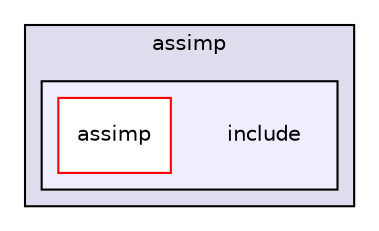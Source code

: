 digraph "ext/assimp/include" {
  compound=true
  node [ fontsize="10", fontname="Helvetica"];
  edge [ labelfontsize="10", labelfontname="Helvetica"];
  subgraph clusterdir_220aa4627e023837c675bacb00e775d6 {
    graph [ bgcolor="#ddddee", pencolor="black", label="assimp" fontname="Helvetica", fontsize="10", URL="dir_220aa4627e023837c675bacb00e775d6.html"]
  subgraph clusterdir_9eb2a12bc870c1059dcb3f24c849e643 {
    graph [ bgcolor="#eeeeff", pencolor="black", label="" URL="dir_9eb2a12bc870c1059dcb3f24c849e643.html"];
    dir_9eb2a12bc870c1059dcb3f24c849e643 [shape=plaintext label="include"];
    dir_520a70b6b26d310861f7df47171224e2 [shape=box label="assimp" color="red" fillcolor="white" style="filled" URL="dir_520a70b6b26d310861f7df47171224e2.html"];
  }
  }
}
